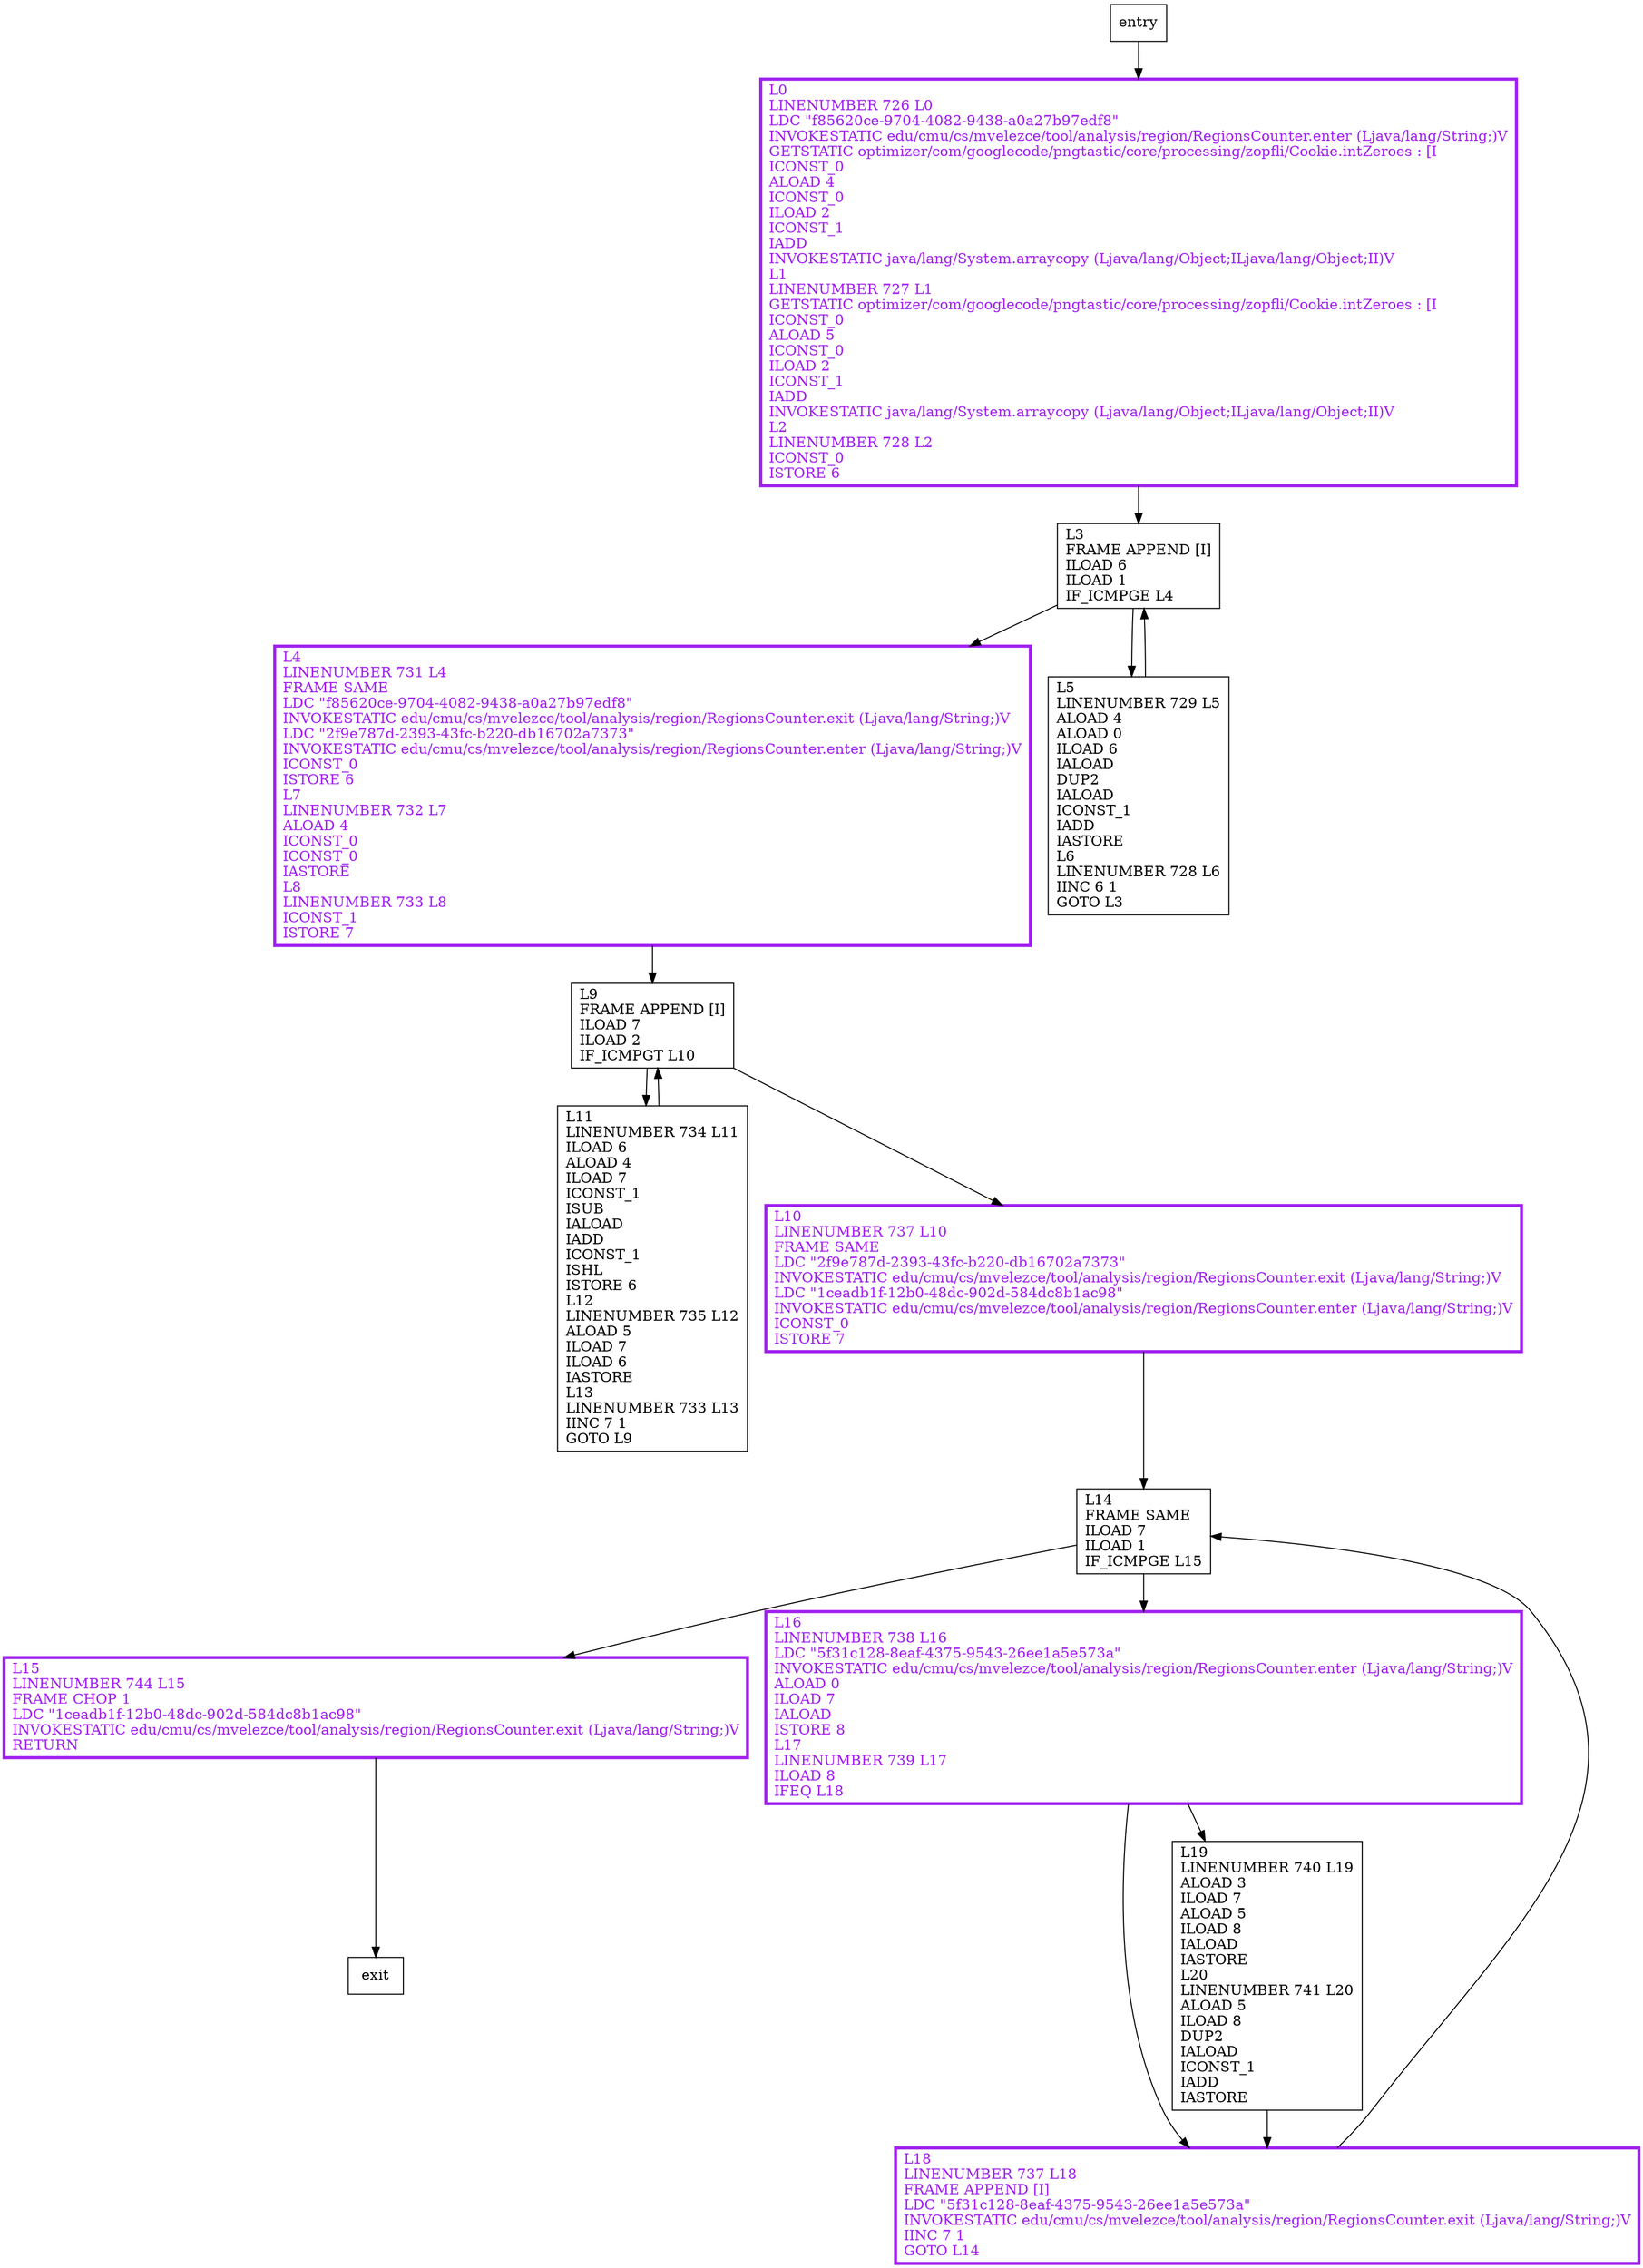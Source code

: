 digraph lengthsToSymbols {
node [shape=record];
127671602 [label="L15\lLINENUMBER 744 L15\lFRAME CHOP 1\lLDC \"1ceadb1f-12b0-48dc-902d-584dc8b1ac98\"\lINVOKESTATIC edu/cmu/cs/mvelezce/tool/analysis/region/RegionsCounter.exit (Ljava/lang/String;)V\lRETURN\l"];
1987219863 [label="L16\lLINENUMBER 738 L16\lLDC \"5f31c128-8eaf-4375-9543-26ee1a5e573a\"\lINVOKESTATIC edu/cmu/cs/mvelezce/tool/analysis/region/RegionsCounter.enter (Ljava/lang/String;)V\lALOAD 0\lILOAD 7\lIALOAD\lISTORE 8\lL17\lLINENUMBER 739 L17\lILOAD 8\lIFEQ L18\l"];
1588280956 [label="L3\lFRAME APPEND [I]\lILOAD 6\lILOAD 1\lIF_ICMPGE L4\l"];
1719435790 [label="L0\lLINENUMBER 726 L0\lLDC \"f85620ce-9704-4082-9438-a0a27b97edf8\"\lINVOKESTATIC edu/cmu/cs/mvelezce/tool/analysis/region/RegionsCounter.enter (Ljava/lang/String;)V\lGETSTATIC optimizer/com/googlecode/pngtastic/core/processing/zopfli/Cookie.intZeroes : [I\lICONST_0\lALOAD 4\lICONST_0\lILOAD 2\lICONST_1\lIADD\lINVOKESTATIC java/lang/System.arraycopy (Ljava/lang/Object;ILjava/lang/Object;II)V\lL1\lLINENUMBER 727 L1\lGETSTATIC optimizer/com/googlecode/pngtastic/core/processing/zopfli/Cookie.intZeroes : [I\lICONST_0\lALOAD 5\lICONST_0\lILOAD 2\lICONST_1\lIADD\lINVOKESTATIC java/lang/System.arraycopy (Ljava/lang/Object;ILjava/lang/Object;II)V\lL2\lLINENUMBER 728 L2\lICONST_0\lISTORE 6\l"];
903778037 [label="L4\lLINENUMBER 731 L4\lFRAME SAME\lLDC \"f85620ce-9704-4082-9438-a0a27b97edf8\"\lINVOKESTATIC edu/cmu/cs/mvelezce/tool/analysis/region/RegionsCounter.exit (Ljava/lang/String;)V\lLDC \"2f9e787d-2393-43fc-b220-db16702a7373\"\lINVOKESTATIC edu/cmu/cs/mvelezce/tool/analysis/region/RegionsCounter.enter (Ljava/lang/String;)V\lICONST_0\lISTORE 6\lL7\lLINENUMBER 732 L7\lALOAD 4\lICONST_0\lICONST_0\lIASTORE\lL8\lLINENUMBER 733 L8\lICONST_1\lISTORE 7\l"];
2034383588 [label="L14\lFRAME SAME\lILOAD 7\lILOAD 1\lIF_ICMPGE L15\l"];
497889054 [label="L11\lLINENUMBER 734 L11\lILOAD 6\lALOAD 4\lILOAD 7\lICONST_1\lISUB\lIALOAD\lIADD\lICONST_1\lISHL\lISTORE 6\lL12\lLINENUMBER 735 L12\lALOAD 5\lILOAD 7\lILOAD 6\lIASTORE\lL13\lLINENUMBER 733 L13\lIINC 7 1\lGOTO L9\l"];
12815240 [label="L9\lFRAME APPEND [I]\lILOAD 7\lILOAD 2\lIF_ICMPGT L10\l"];
982842599 [label="L5\lLINENUMBER 729 L5\lALOAD 4\lALOAD 0\lILOAD 6\lIALOAD\lDUP2\lIALOAD\lICONST_1\lIADD\lIASTORE\lL6\lLINENUMBER 728 L6\lIINC 6 1\lGOTO L3\l"];
1556458325 [label="L10\lLINENUMBER 737 L10\lFRAME SAME\lLDC \"2f9e787d-2393-43fc-b220-db16702a7373\"\lINVOKESTATIC edu/cmu/cs/mvelezce/tool/analysis/region/RegionsCounter.exit (Ljava/lang/String;)V\lLDC \"1ceadb1f-12b0-48dc-902d-584dc8b1ac98\"\lINVOKESTATIC edu/cmu/cs/mvelezce/tool/analysis/region/RegionsCounter.enter (Ljava/lang/String;)V\lICONST_0\lISTORE 7\l"];
39028120 [label="L18\lLINENUMBER 737 L18\lFRAME APPEND [I]\lLDC \"5f31c128-8eaf-4375-9543-26ee1a5e573a\"\lINVOKESTATIC edu/cmu/cs/mvelezce/tool/analysis/region/RegionsCounter.exit (Ljava/lang/String;)V\lIINC 7 1\lGOTO L14\l"];
508613009 [label="L19\lLINENUMBER 740 L19\lALOAD 3\lILOAD 7\lALOAD 5\lILOAD 8\lIALOAD\lIASTORE\lL20\lLINENUMBER 741 L20\lALOAD 5\lILOAD 8\lDUP2\lIALOAD\lICONST_1\lIADD\lIASTORE\l"];
entry;
exit;
1987219863 -> 39028120;
1987219863 -> 508613009;
1588280956 -> 903778037;
1588280956 -> 982842599;
1719435790 -> 1588280956;
2034383588 -> 127671602;
2034383588 -> 1987219863;
982842599 -> 1588280956;
1556458325 -> 2034383588;
508613009 -> 39028120;
127671602 -> exit;
entry -> 1719435790;
903778037 -> 12815240;
497889054 -> 12815240;
12815240 -> 497889054;
12815240 -> 1556458325;
39028120 -> 2034383588;
127671602[fontcolor="purple", penwidth=3, color="purple"];
1987219863[fontcolor="purple", penwidth=3, color="purple"];
1719435790[fontcolor="purple", penwidth=3, color="purple"];
903778037[fontcolor="purple", penwidth=3, color="purple"];
1556458325[fontcolor="purple", penwidth=3, color="purple"];
39028120[fontcolor="purple", penwidth=3, color="purple"];
}
